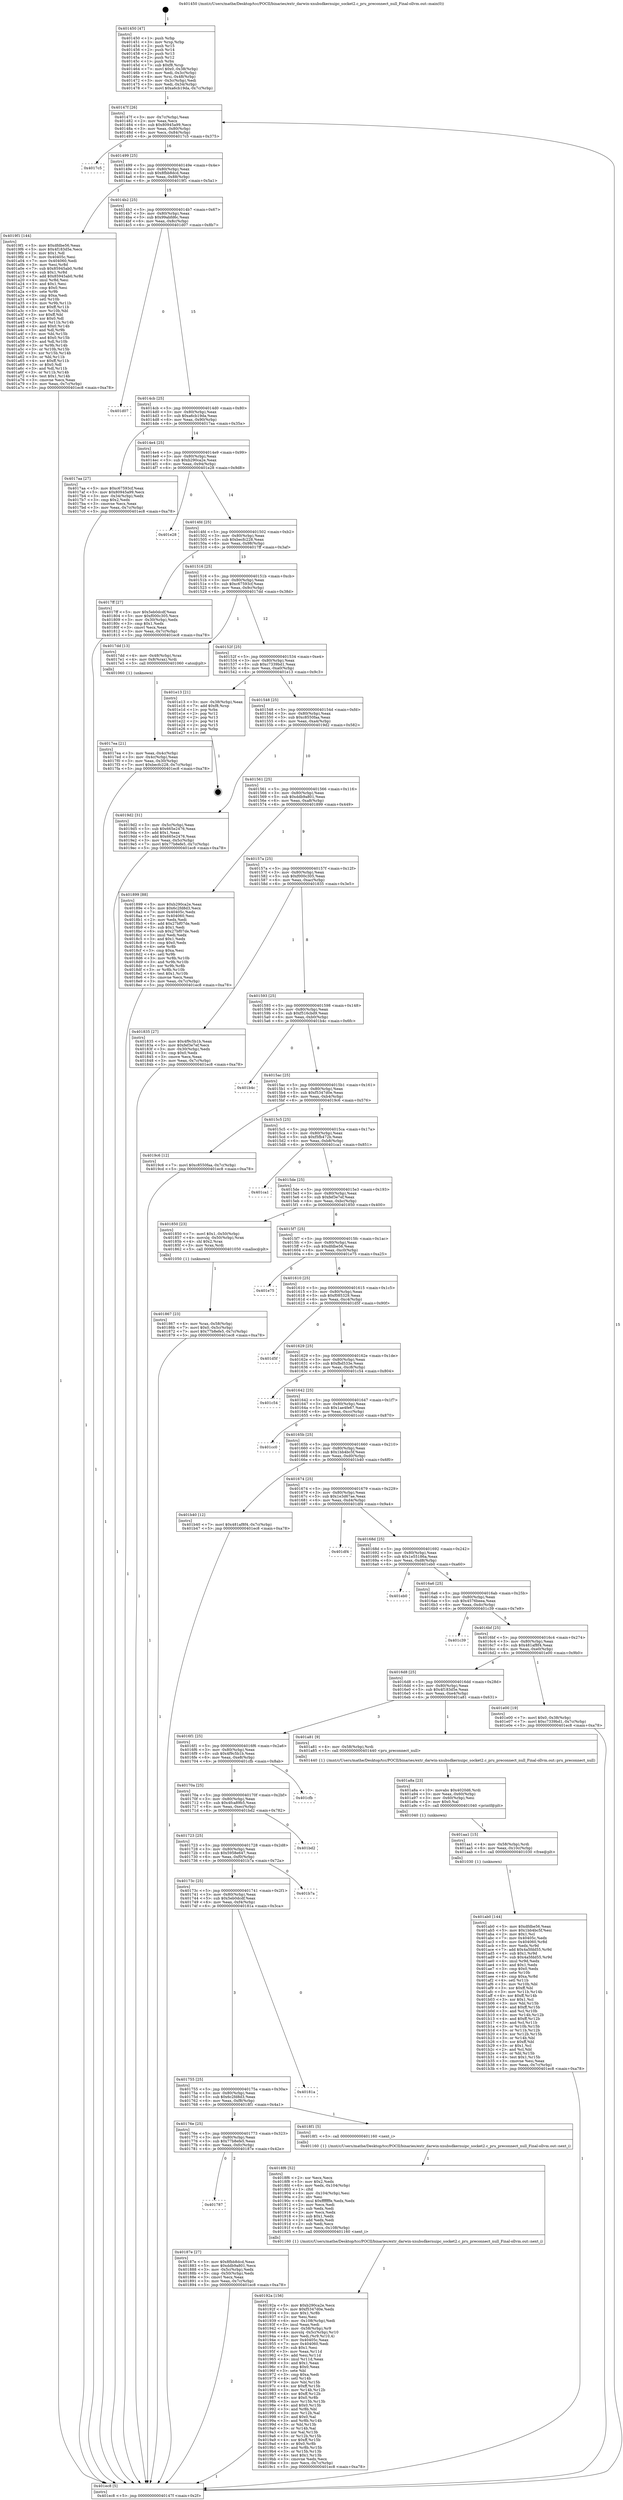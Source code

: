 digraph "0x401450" {
  label = "0x401450 (/mnt/c/Users/mathe/Desktop/tcc/POCII/binaries/extr_darwin-xnubsdkernuipc_socket2.c_pru_preconnect_null_Final-ollvm.out::main(0))"
  labelloc = "t"
  node[shape=record]

  Entry [label="",width=0.3,height=0.3,shape=circle,fillcolor=black,style=filled]
  "0x40147f" [label="{
     0x40147f [26]\l
     | [instrs]\l
     &nbsp;&nbsp;0x40147f \<+3\>: mov -0x7c(%rbp),%eax\l
     &nbsp;&nbsp;0x401482 \<+2\>: mov %eax,%ecx\l
     &nbsp;&nbsp;0x401484 \<+6\>: sub $0x80945a99,%ecx\l
     &nbsp;&nbsp;0x40148a \<+3\>: mov %eax,-0x80(%rbp)\l
     &nbsp;&nbsp;0x40148d \<+6\>: mov %ecx,-0x84(%rbp)\l
     &nbsp;&nbsp;0x401493 \<+6\>: je 00000000004017c5 \<main+0x375\>\l
  }"]
  "0x4017c5" [label="{
     0x4017c5\l
  }", style=dashed]
  "0x401499" [label="{
     0x401499 [25]\l
     | [instrs]\l
     &nbsp;&nbsp;0x401499 \<+5\>: jmp 000000000040149e \<main+0x4e\>\l
     &nbsp;&nbsp;0x40149e \<+3\>: mov -0x80(%rbp),%eax\l
     &nbsp;&nbsp;0x4014a1 \<+5\>: sub $0x8fbb8dcd,%eax\l
     &nbsp;&nbsp;0x4014a6 \<+6\>: mov %eax,-0x88(%rbp)\l
     &nbsp;&nbsp;0x4014ac \<+6\>: je 00000000004019f1 \<main+0x5a1\>\l
  }"]
  Exit [label="",width=0.3,height=0.3,shape=circle,fillcolor=black,style=filled,peripheries=2]
  "0x4019f1" [label="{
     0x4019f1 [144]\l
     | [instrs]\l
     &nbsp;&nbsp;0x4019f1 \<+5\>: mov $0xdfdbe56,%eax\l
     &nbsp;&nbsp;0x4019f6 \<+5\>: mov $0x4f183d5e,%ecx\l
     &nbsp;&nbsp;0x4019fb \<+2\>: mov $0x1,%dl\l
     &nbsp;&nbsp;0x4019fd \<+7\>: mov 0x40405c,%esi\l
     &nbsp;&nbsp;0x401a04 \<+7\>: mov 0x404060,%edi\l
     &nbsp;&nbsp;0x401a0b \<+3\>: mov %esi,%r8d\l
     &nbsp;&nbsp;0x401a0e \<+7\>: sub $0x85945ab0,%r8d\l
     &nbsp;&nbsp;0x401a15 \<+4\>: sub $0x1,%r8d\l
     &nbsp;&nbsp;0x401a19 \<+7\>: add $0x85945ab0,%r8d\l
     &nbsp;&nbsp;0x401a20 \<+4\>: imul %r8d,%esi\l
     &nbsp;&nbsp;0x401a24 \<+3\>: and $0x1,%esi\l
     &nbsp;&nbsp;0x401a27 \<+3\>: cmp $0x0,%esi\l
     &nbsp;&nbsp;0x401a2a \<+4\>: sete %r9b\l
     &nbsp;&nbsp;0x401a2e \<+3\>: cmp $0xa,%edi\l
     &nbsp;&nbsp;0x401a31 \<+4\>: setl %r10b\l
     &nbsp;&nbsp;0x401a35 \<+3\>: mov %r9b,%r11b\l
     &nbsp;&nbsp;0x401a38 \<+4\>: xor $0xff,%r11b\l
     &nbsp;&nbsp;0x401a3c \<+3\>: mov %r10b,%bl\l
     &nbsp;&nbsp;0x401a3f \<+3\>: xor $0xff,%bl\l
     &nbsp;&nbsp;0x401a42 \<+3\>: xor $0x0,%dl\l
     &nbsp;&nbsp;0x401a45 \<+3\>: mov %r11b,%r14b\l
     &nbsp;&nbsp;0x401a48 \<+4\>: and $0x0,%r14b\l
     &nbsp;&nbsp;0x401a4c \<+3\>: and %dl,%r9b\l
     &nbsp;&nbsp;0x401a4f \<+3\>: mov %bl,%r15b\l
     &nbsp;&nbsp;0x401a52 \<+4\>: and $0x0,%r15b\l
     &nbsp;&nbsp;0x401a56 \<+3\>: and %dl,%r10b\l
     &nbsp;&nbsp;0x401a59 \<+3\>: or %r9b,%r14b\l
     &nbsp;&nbsp;0x401a5c \<+3\>: or %r10b,%r15b\l
     &nbsp;&nbsp;0x401a5f \<+3\>: xor %r15b,%r14b\l
     &nbsp;&nbsp;0x401a62 \<+3\>: or %bl,%r11b\l
     &nbsp;&nbsp;0x401a65 \<+4\>: xor $0xff,%r11b\l
     &nbsp;&nbsp;0x401a69 \<+3\>: or $0x0,%dl\l
     &nbsp;&nbsp;0x401a6c \<+3\>: and %dl,%r11b\l
     &nbsp;&nbsp;0x401a6f \<+3\>: or %r11b,%r14b\l
     &nbsp;&nbsp;0x401a72 \<+4\>: test $0x1,%r14b\l
     &nbsp;&nbsp;0x401a76 \<+3\>: cmovne %ecx,%eax\l
     &nbsp;&nbsp;0x401a79 \<+3\>: mov %eax,-0x7c(%rbp)\l
     &nbsp;&nbsp;0x401a7c \<+5\>: jmp 0000000000401ec8 \<main+0xa78\>\l
  }"]
  "0x4014b2" [label="{
     0x4014b2 [25]\l
     | [instrs]\l
     &nbsp;&nbsp;0x4014b2 \<+5\>: jmp 00000000004014b7 \<main+0x67\>\l
     &nbsp;&nbsp;0x4014b7 \<+3\>: mov -0x80(%rbp),%eax\l
     &nbsp;&nbsp;0x4014ba \<+5\>: sub $0x99abfd6c,%eax\l
     &nbsp;&nbsp;0x4014bf \<+6\>: mov %eax,-0x8c(%rbp)\l
     &nbsp;&nbsp;0x4014c5 \<+6\>: je 0000000000401d07 \<main+0x8b7\>\l
  }"]
  "0x401ab0" [label="{
     0x401ab0 [144]\l
     | [instrs]\l
     &nbsp;&nbsp;0x401ab0 \<+5\>: mov $0xdfdbe56,%eax\l
     &nbsp;&nbsp;0x401ab5 \<+5\>: mov $0x1bb4bc5f,%esi\l
     &nbsp;&nbsp;0x401aba \<+2\>: mov $0x1,%cl\l
     &nbsp;&nbsp;0x401abc \<+7\>: mov 0x40405c,%edx\l
     &nbsp;&nbsp;0x401ac3 \<+8\>: mov 0x404060,%r8d\l
     &nbsp;&nbsp;0x401acb \<+3\>: mov %edx,%r9d\l
     &nbsp;&nbsp;0x401ace \<+7\>: add $0x4a5fdd55,%r9d\l
     &nbsp;&nbsp;0x401ad5 \<+4\>: sub $0x1,%r9d\l
     &nbsp;&nbsp;0x401ad9 \<+7\>: sub $0x4a5fdd55,%r9d\l
     &nbsp;&nbsp;0x401ae0 \<+4\>: imul %r9d,%edx\l
     &nbsp;&nbsp;0x401ae4 \<+3\>: and $0x1,%edx\l
     &nbsp;&nbsp;0x401ae7 \<+3\>: cmp $0x0,%edx\l
     &nbsp;&nbsp;0x401aea \<+4\>: sete %r10b\l
     &nbsp;&nbsp;0x401aee \<+4\>: cmp $0xa,%r8d\l
     &nbsp;&nbsp;0x401af2 \<+4\>: setl %r11b\l
     &nbsp;&nbsp;0x401af6 \<+3\>: mov %r10b,%bl\l
     &nbsp;&nbsp;0x401af9 \<+3\>: xor $0xff,%bl\l
     &nbsp;&nbsp;0x401afc \<+3\>: mov %r11b,%r14b\l
     &nbsp;&nbsp;0x401aff \<+4\>: xor $0xff,%r14b\l
     &nbsp;&nbsp;0x401b03 \<+3\>: xor $0x1,%cl\l
     &nbsp;&nbsp;0x401b06 \<+3\>: mov %bl,%r15b\l
     &nbsp;&nbsp;0x401b09 \<+4\>: and $0xff,%r15b\l
     &nbsp;&nbsp;0x401b0d \<+3\>: and %cl,%r10b\l
     &nbsp;&nbsp;0x401b10 \<+3\>: mov %r14b,%r12b\l
     &nbsp;&nbsp;0x401b13 \<+4\>: and $0xff,%r12b\l
     &nbsp;&nbsp;0x401b17 \<+3\>: and %cl,%r11b\l
     &nbsp;&nbsp;0x401b1a \<+3\>: or %r10b,%r15b\l
     &nbsp;&nbsp;0x401b1d \<+3\>: or %r11b,%r12b\l
     &nbsp;&nbsp;0x401b20 \<+3\>: xor %r12b,%r15b\l
     &nbsp;&nbsp;0x401b23 \<+3\>: or %r14b,%bl\l
     &nbsp;&nbsp;0x401b26 \<+3\>: xor $0xff,%bl\l
     &nbsp;&nbsp;0x401b29 \<+3\>: or $0x1,%cl\l
     &nbsp;&nbsp;0x401b2c \<+2\>: and %cl,%bl\l
     &nbsp;&nbsp;0x401b2e \<+3\>: or %bl,%r15b\l
     &nbsp;&nbsp;0x401b31 \<+4\>: test $0x1,%r15b\l
     &nbsp;&nbsp;0x401b35 \<+3\>: cmovne %esi,%eax\l
     &nbsp;&nbsp;0x401b38 \<+3\>: mov %eax,-0x7c(%rbp)\l
     &nbsp;&nbsp;0x401b3b \<+5\>: jmp 0000000000401ec8 \<main+0xa78\>\l
  }"]
  "0x401d07" [label="{
     0x401d07\l
  }", style=dashed]
  "0x4014cb" [label="{
     0x4014cb [25]\l
     | [instrs]\l
     &nbsp;&nbsp;0x4014cb \<+5\>: jmp 00000000004014d0 \<main+0x80\>\l
     &nbsp;&nbsp;0x4014d0 \<+3\>: mov -0x80(%rbp),%eax\l
     &nbsp;&nbsp;0x4014d3 \<+5\>: sub $0xa6cb19da,%eax\l
     &nbsp;&nbsp;0x4014d8 \<+6\>: mov %eax,-0x90(%rbp)\l
     &nbsp;&nbsp;0x4014de \<+6\>: je 00000000004017aa \<main+0x35a\>\l
  }"]
  "0x401aa1" [label="{
     0x401aa1 [15]\l
     | [instrs]\l
     &nbsp;&nbsp;0x401aa1 \<+4\>: mov -0x58(%rbp),%rdi\l
     &nbsp;&nbsp;0x401aa5 \<+6\>: mov %eax,-0x10c(%rbp)\l
     &nbsp;&nbsp;0x401aab \<+5\>: call 0000000000401030 \<free@plt\>\l
     | [calls]\l
     &nbsp;&nbsp;0x401030 \{1\} (unknown)\l
  }"]
  "0x4017aa" [label="{
     0x4017aa [27]\l
     | [instrs]\l
     &nbsp;&nbsp;0x4017aa \<+5\>: mov $0xc67593cf,%eax\l
     &nbsp;&nbsp;0x4017af \<+5\>: mov $0x80945a99,%ecx\l
     &nbsp;&nbsp;0x4017b4 \<+3\>: mov -0x34(%rbp),%edx\l
     &nbsp;&nbsp;0x4017b7 \<+3\>: cmp $0x2,%edx\l
     &nbsp;&nbsp;0x4017ba \<+3\>: cmovne %ecx,%eax\l
     &nbsp;&nbsp;0x4017bd \<+3\>: mov %eax,-0x7c(%rbp)\l
     &nbsp;&nbsp;0x4017c0 \<+5\>: jmp 0000000000401ec8 \<main+0xa78\>\l
  }"]
  "0x4014e4" [label="{
     0x4014e4 [25]\l
     | [instrs]\l
     &nbsp;&nbsp;0x4014e4 \<+5\>: jmp 00000000004014e9 \<main+0x99\>\l
     &nbsp;&nbsp;0x4014e9 \<+3\>: mov -0x80(%rbp),%eax\l
     &nbsp;&nbsp;0x4014ec \<+5\>: sub $0xb290ca2e,%eax\l
     &nbsp;&nbsp;0x4014f1 \<+6\>: mov %eax,-0x94(%rbp)\l
     &nbsp;&nbsp;0x4014f7 \<+6\>: je 0000000000401e28 \<main+0x9d8\>\l
  }"]
  "0x401ec8" [label="{
     0x401ec8 [5]\l
     | [instrs]\l
     &nbsp;&nbsp;0x401ec8 \<+5\>: jmp 000000000040147f \<main+0x2f\>\l
  }"]
  "0x401450" [label="{
     0x401450 [47]\l
     | [instrs]\l
     &nbsp;&nbsp;0x401450 \<+1\>: push %rbp\l
     &nbsp;&nbsp;0x401451 \<+3\>: mov %rsp,%rbp\l
     &nbsp;&nbsp;0x401454 \<+2\>: push %r15\l
     &nbsp;&nbsp;0x401456 \<+2\>: push %r14\l
     &nbsp;&nbsp;0x401458 \<+2\>: push %r13\l
     &nbsp;&nbsp;0x40145a \<+2\>: push %r12\l
     &nbsp;&nbsp;0x40145c \<+1\>: push %rbx\l
     &nbsp;&nbsp;0x40145d \<+7\>: sub $0xf8,%rsp\l
     &nbsp;&nbsp;0x401464 \<+7\>: movl $0x0,-0x38(%rbp)\l
     &nbsp;&nbsp;0x40146b \<+3\>: mov %edi,-0x3c(%rbp)\l
     &nbsp;&nbsp;0x40146e \<+4\>: mov %rsi,-0x48(%rbp)\l
     &nbsp;&nbsp;0x401472 \<+3\>: mov -0x3c(%rbp),%edi\l
     &nbsp;&nbsp;0x401475 \<+3\>: mov %edi,-0x34(%rbp)\l
     &nbsp;&nbsp;0x401478 \<+7\>: movl $0xa6cb19da,-0x7c(%rbp)\l
  }"]
  "0x401a8a" [label="{
     0x401a8a [23]\l
     | [instrs]\l
     &nbsp;&nbsp;0x401a8a \<+10\>: movabs $0x4020d6,%rdi\l
     &nbsp;&nbsp;0x401a94 \<+3\>: mov %eax,-0x60(%rbp)\l
     &nbsp;&nbsp;0x401a97 \<+3\>: mov -0x60(%rbp),%esi\l
     &nbsp;&nbsp;0x401a9a \<+2\>: mov $0x0,%al\l
     &nbsp;&nbsp;0x401a9c \<+5\>: call 0000000000401040 \<printf@plt\>\l
     | [calls]\l
     &nbsp;&nbsp;0x401040 \{1\} (unknown)\l
  }"]
  "0x401e28" [label="{
     0x401e28\l
  }", style=dashed]
  "0x4014fd" [label="{
     0x4014fd [25]\l
     | [instrs]\l
     &nbsp;&nbsp;0x4014fd \<+5\>: jmp 0000000000401502 \<main+0xb2\>\l
     &nbsp;&nbsp;0x401502 \<+3\>: mov -0x80(%rbp),%eax\l
     &nbsp;&nbsp;0x401505 \<+5\>: sub $0xbecfc228,%eax\l
     &nbsp;&nbsp;0x40150a \<+6\>: mov %eax,-0x98(%rbp)\l
     &nbsp;&nbsp;0x401510 \<+6\>: je 00000000004017ff \<main+0x3af\>\l
  }"]
  "0x40192a" [label="{
     0x40192a [156]\l
     | [instrs]\l
     &nbsp;&nbsp;0x40192a \<+5\>: mov $0xb290ca2e,%ecx\l
     &nbsp;&nbsp;0x40192f \<+5\>: mov $0xf5347d0e,%edx\l
     &nbsp;&nbsp;0x401934 \<+3\>: mov $0x1,%r8b\l
     &nbsp;&nbsp;0x401937 \<+2\>: xor %esi,%esi\l
     &nbsp;&nbsp;0x401939 \<+6\>: mov -0x108(%rbp),%edi\l
     &nbsp;&nbsp;0x40193f \<+3\>: imul %eax,%edi\l
     &nbsp;&nbsp;0x401942 \<+4\>: mov -0x58(%rbp),%r9\l
     &nbsp;&nbsp;0x401946 \<+4\>: movslq -0x5c(%rbp),%r10\l
     &nbsp;&nbsp;0x40194a \<+4\>: mov %edi,(%r9,%r10,4)\l
     &nbsp;&nbsp;0x40194e \<+7\>: mov 0x40405c,%eax\l
     &nbsp;&nbsp;0x401955 \<+7\>: mov 0x404060,%edi\l
     &nbsp;&nbsp;0x40195c \<+3\>: sub $0x1,%esi\l
     &nbsp;&nbsp;0x40195f \<+3\>: mov %eax,%r11d\l
     &nbsp;&nbsp;0x401962 \<+3\>: add %esi,%r11d\l
     &nbsp;&nbsp;0x401965 \<+4\>: imul %r11d,%eax\l
     &nbsp;&nbsp;0x401969 \<+3\>: and $0x1,%eax\l
     &nbsp;&nbsp;0x40196c \<+3\>: cmp $0x0,%eax\l
     &nbsp;&nbsp;0x40196f \<+3\>: sete %bl\l
     &nbsp;&nbsp;0x401972 \<+3\>: cmp $0xa,%edi\l
     &nbsp;&nbsp;0x401975 \<+4\>: setl %r14b\l
     &nbsp;&nbsp;0x401979 \<+3\>: mov %bl,%r15b\l
     &nbsp;&nbsp;0x40197c \<+4\>: xor $0xff,%r15b\l
     &nbsp;&nbsp;0x401980 \<+3\>: mov %r14b,%r12b\l
     &nbsp;&nbsp;0x401983 \<+4\>: xor $0xff,%r12b\l
     &nbsp;&nbsp;0x401987 \<+4\>: xor $0x0,%r8b\l
     &nbsp;&nbsp;0x40198b \<+3\>: mov %r15b,%r13b\l
     &nbsp;&nbsp;0x40198e \<+4\>: and $0x0,%r13b\l
     &nbsp;&nbsp;0x401992 \<+3\>: and %r8b,%bl\l
     &nbsp;&nbsp;0x401995 \<+3\>: mov %r12b,%al\l
     &nbsp;&nbsp;0x401998 \<+2\>: and $0x0,%al\l
     &nbsp;&nbsp;0x40199a \<+3\>: and %r8b,%r14b\l
     &nbsp;&nbsp;0x40199d \<+3\>: or %bl,%r13b\l
     &nbsp;&nbsp;0x4019a0 \<+3\>: or %r14b,%al\l
     &nbsp;&nbsp;0x4019a3 \<+3\>: xor %al,%r13b\l
     &nbsp;&nbsp;0x4019a6 \<+3\>: or %r12b,%r15b\l
     &nbsp;&nbsp;0x4019a9 \<+4\>: xor $0xff,%r15b\l
     &nbsp;&nbsp;0x4019ad \<+4\>: or $0x0,%r8b\l
     &nbsp;&nbsp;0x4019b1 \<+3\>: and %r8b,%r15b\l
     &nbsp;&nbsp;0x4019b4 \<+3\>: or %r15b,%r13b\l
     &nbsp;&nbsp;0x4019b7 \<+4\>: test $0x1,%r13b\l
     &nbsp;&nbsp;0x4019bb \<+3\>: cmovne %edx,%ecx\l
     &nbsp;&nbsp;0x4019be \<+3\>: mov %ecx,-0x7c(%rbp)\l
     &nbsp;&nbsp;0x4019c1 \<+5\>: jmp 0000000000401ec8 \<main+0xa78\>\l
  }"]
  "0x4017ff" [label="{
     0x4017ff [27]\l
     | [instrs]\l
     &nbsp;&nbsp;0x4017ff \<+5\>: mov $0x5eb0dcdf,%eax\l
     &nbsp;&nbsp;0x401804 \<+5\>: mov $0xf000c305,%ecx\l
     &nbsp;&nbsp;0x401809 \<+3\>: mov -0x30(%rbp),%edx\l
     &nbsp;&nbsp;0x40180c \<+3\>: cmp $0x1,%edx\l
     &nbsp;&nbsp;0x40180f \<+3\>: cmovl %ecx,%eax\l
     &nbsp;&nbsp;0x401812 \<+3\>: mov %eax,-0x7c(%rbp)\l
     &nbsp;&nbsp;0x401815 \<+5\>: jmp 0000000000401ec8 \<main+0xa78\>\l
  }"]
  "0x401516" [label="{
     0x401516 [25]\l
     | [instrs]\l
     &nbsp;&nbsp;0x401516 \<+5\>: jmp 000000000040151b \<main+0xcb\>\l
     &nbsp;&nbsp;0x40151b \<+3\>: mov -0x80(%rbp),%eax\l
     &nbsp;&nbsp;0x40151e \<+5\>: sub $0xc67593cf,%eax\l
     &nbsp;&nbsp;0x401523 \<+6\>: mov %eax,-0x9c(%rbp)\l
     &nbsp;&nbsp;0x401529 \<+6\>: je 00000000004017dd \<main+0x38d\>\l
  }"]
  "0x4018f6" [label="{
     0x4018f6 [52]\l
     | [instrs]\l
     &nbsp;&nbsp;0x4018f6 \<+2\>: xor %ecx,%ecx\l
     &nbsp;&nbsp;0x4018f8 \<+5\>: mov $0x2,%edx\l
     &nbsp;&nbsp;0x4018fd \<+6\>: mov %edx,-0x104(%rbp)\l
     &nbsp;&nbsp;0x401903 \<+1\>: cltd\l
     &nbsp;&nbsp;0x401904 \<+6\>: mov -0x104(%rbp),%esi\l
     &nbsp;&nbsp;0x40190a \<+2\>: idiv %esi\l
     &nbsp;&nbsp;0x40190c \<+6\>: imul $0xfffffffe,%edx,%edx\l
     &nbsp;&nbsp;0x401912 \<+2\>: mov %ecx,%edi\l
     &nbsp;&nbsp;0x401914 \<+2\>: sub %edx,%edi\l
     &nbsp;&nbsp;0x401916 \<+2\>: mov %ecx,%edx\l
     &nbsp;&nbsp;0x401918 \<+3\>: sub $0x1,%edx\l
     &nbsp;&nbsp;0x40191b \<+2\>: add %edx,%edi\l
     &nbsp;&nbsp;0x40191d \<+2\>: sub %edi,%ecx\l
     &nbsp;&nbsp;0x40191f \<+6\>: mov %ecx,-0x108(%rbp)\l
     &nbsp;&nbsp;0x401925 \<+5\>: call 0000000000401160 \<next_i\>\l
     | [calls]\l
     &nbsp;&nbsp;0x401160 \{1\} (/mnt/c/Users/mathe/Desktop/tcc/POCII/binaries/extr_darwin-xnubsdkernuipc_socket2.c_pru_preconnect_null_Final-ollvm.out::next_i)\l
  }"]
  "0x4017dd" [label="{
     0x4017dd [13]\l
     | [instrs]\l
     &nbsp;&nbsp;0x4017dd \<+4\>: mov -0x48(%rbp),%rax\l
     &nbsp;&nbsp;0x4017e1 \<+4\>: mov 0x8(%rax),%rdi\l
     &nbsp;&nbsp;0x4017e5 \<+5\>: call 0000000000401060 \<atoi@plt\>\l
     | [calls]\l
     &nbsp;&nbsp;0x401060 \{1\} (unknown)\l
  }"]
  "0x40152f" [label="{
     0x40152f [25]\l
     | [instrs]\l
     &nbsp;&nbsp;0x40152f \<+5\>: jmp 0000000000401534 \<main+0xe4\>\l
     &nbsp;&nbsp;0x401534 \<+3\>: mov -0x80(%rbp),%eax\l
     &nbsp;&nbsp;0x401537 \<+5\>: sub $0xc7339bd1,%eax\l
     &nbsp;&nbsp;0x40153c \<+6\>: mov %eax,-0xa0(%rbp)\l
     &nbsp;&nbsp;0x401542 \<+6\>: je 0000000000401e13 \<main+0x9c3\>\l
  }"]
  "0x4017ea" [label="{
     0x4017ea [21]\l
     | [instrs]\l
     &nbsp;&nbsp;0x4017ea \<+3\>: mov %eax,-0x4c(%rbp)\l
     &nbsp;&nbsp;0x4017ed \<+3\>: mov -0x4c(%rbp),%eax\l
     &nbsp;&nbsp;0x4017f0 \<+3\>: mov %eax,-0x30(%rbp)\l
     &nbsp;&nbsp;0x4017f3 \<+7\>: movl $0xbecfc228,-0x7c(%rbp)\l
     &nbsp;&nbsp;0x4017fa \<+5\>: jmp 0000000000401ec8 \<main+0xa78\>\l
  }"]
  "0x401787" [label="{
     0x401787\l
  }", style=dashed]
  "0x401e13" [label="{
     0x401e13 [21]\l
     | [instrs]\l
     &nbsp;&nbsp;0x401e13 \<+3\>: mov -0x38(%rbp),%eax\l
     &nbsp;&nbsp;0x401e16 \<+7\>: add $0xf8,%rsp\l
     &nbsp;&nbsp;0x401e1d \<+1\>: pop %rbx\l
     &nbsp;&nbsp;0x401e1e \<+2\>: pop %r12\l
     &nbsp;&nbsp;0x401e20 \<+2\>: pop %r13\l
     &nbsp;&nbsp;0x401e22 \<+2\>: pop %r14\l
     &nbsp;&nbsp;0x401e24 \<+2\>: pop %r15\l
     &nbsp;&nbsp;0x401e26 \<+1\>: pop %rbp\l
     &nbsp;&nbsp;0x401e27 \<+1\>: ret\l
  }"]
  "0x401548" [label="{
     0x401548 [25]\l
     | [instrs]\l
     &nbsp;&nbsp;0x401548 \<+5\>: jmp 000000000040154d \<main+0xfd\>\l
     &nbsp;&nbsp;0x40154d \<+3\>: mov -0x80(%rbp),%eax\l
     &nbsp;&nbsp;0x401550 \<+5\>: sub $0xc8550faa,%eax\l
     &nbsp;&nbsp;0x401555 \<+6\>: mov %eax,-0xa4(%rbp)\l
     &nbsp;&nbsp;0x40155b \<+6\>: je 00000000004019d2 \<main+0x582\>\l
  }"]
  "0x40187e" [label="{
     0x40187e [27]\l
     | [instrs]\l
     &nbsp;&nbsp;0x40187e \<+5\>: mov $0x8fbb8dcd,%eax\l
     &nbsp;&nbsp;0x401883 \<+5\>: mov $0xddb9a801,%ecx\l
     &nbsp;&nbsp;0x401888 \<+3\>: mov -0x5c(%rbp),%edx\l
     &nbsp;&nbsp;0x40188b \<+3\>: cmp -0x50(%rbp),%edx\l
     &nbsp;&nbsp;0x40188e \<+3\>: cmovl %ecx,%eax\l
     &nbsp;&nbsp;0x401891 \<+3\>: mov %eax,-0x7c(%rbp)\l
     &nbsp;&nbsp;0x401894 \<+5\>: jmp 0000000000401ec8 \<main+0xa78\>\l
  }"]
  "0x4019d2" [label="{
     0x4019d2 [31]\l
     | [instrs]\l
     &nbsp;&nbsp;0x4019d2 \<+3\>: mov -0x5c(%rbp),%eax\l
     &nbsp;&nbsp;0x4019d5 \<+5\>: sub $0x665e2476,%eax\l
     &nbsp;&nbsp;0x4019da \<+3\>: add $0x1,%eax\l
     &nbsp;&nbsp;0x4019dd \<+5\>: add $0x665e2476,%eax\l
     &nbsp;&nbsp;0x4019e2 \<+3\>: mov %eax,-0x5c(%rbp)\l
     &nbsp;&nbsp;0x4019e5 \<+7\>: movl $0x77b8efe5,-0x7c(%rbp)\l
     &nbsp;&nbsp;0x4019ec \<+5\>: jmp 0000000000401ec8 \<main+0xa78\>\l
  }"]
  "0x401561" [label="{
     0x401561 [25]\l
     | [instrs]\l
     &nbsp;&nbsp;0x401561 \<+5\>: jmp 0000000000401566 \<main+0x116\>\l
     &nbsp;&nbsp;0x401566 \<+3\>: mov -0x80(%rbp),%eax\l
     &nbsp;&nbsp;0x401569 \<+5\>: sub $0xddb9a801,%eax\l
     &nbsp;&nbsp;0x40156e \<+6\>: mov %eax,-0xa8(%rbp)\l
     &nbsp;&nbsp;0x401574 \<+6\>: je 0000000000401899 \<main+0x449\>\l
  }"]
  "0x40176e" [label="{
     0x40176e [25]\l
     | [instrs]\l
     &nbsp;&nbsp;0x40176e \<+5\>: jmp 0000000000401773 \<main+0x323\>\l
     &nbsp;&nbsp;0x401773 \<+3\>: mov -0x80(%rbp),%eax\l
     &nbsp;&nbsp;0x401776 \<+5\>: sub $0x77b8efe5,%eax\l
     &nbsp;&nbsp;0x40177b \<+6\>: mov %eax,-0xfc(%rbp)\l
     &nbsp;&nbsp;0x401781 \<+6\>: je 000000000040187e \<main+0x42e\>\l
  }"]
  "0x401899" [label="{
     0x401899 [88]\l
     | [instrs]\l
     &nbsp;&nbsp;0x401899 \<+5\>: mov $0xb290ca2e,%eax\l
     &nbsp;&nbsp;0x40189e \<+5\>: mov $0x6c2fd8d3,%ecx\l
     &nbsp;&nbsp;0x4018a3 \<+7\>: mov 0x40405c,%edx\l
     &nbsp;&nbsp;0x4018aa \<+7\>: mov 0x404060,%esi\l
     &nbsp;&nbsp;0x4018b1 \<+2\>: mov %edx,%edi\l
     &nbsp;&nbsp;0x4018b3 \<+6\>: add $0x27bf07de,%edi\l
     &nbsp;&nbsp;0x4018b9 \<+3\>: sub $0x1,%edi\l
     &nbsp;&nbsp;0x4018bc \<+6\>: sub $0x27bf07de,%edi\l
     &nbsp;&nbsp;0x4018c2 \<+3\>: imul %edi,%edx\l
     &nbsp;&nbsp;0x4018c5 \<+3\>: and $0x1,%edx\l
     &nbsp;&nbsp;0x4018c8 \<+3\>: cmp $0x0,%edx\l
     &nbsp;&nbsp;0x4018cb \<+4\>: sete %r8b\l
     &nbsp;&nbsp;0x4018cf \<+3\>: cmp $0xa,%esi\l
     &nbsp;&nbsp;0x4018d2 \<+4\>: setl %r9b\l
     &nbsp;&nbsp;0x4018d6 \<+3\>: mov %r8b,%r10b\l
     &nbsp;&nbsp;0x4018d9 \<+3\>: and %r9b,%r10b\l
     &nbsp;&nbsp;0x4018dc \<+3\>: xor %r9b,%r8b\l
     &nbsp;&nbsp;0x4018df \<+3\>: or %r8b,%r10b\l
     &nbsp;&nbsp;0x4018e2 \<+4\>: test $0x1,%r10b\l
     &nbsp;&nbsp;0x4018e6 \<+3\>: cmovne %ecx,%eax\l
     &nbsp;&nbsp;0x4018e9 \<+3\>: mov %eax,-0x7c(%rbp)\l
     &nbsp;&nbsp;0x4018ec \<+5\>: jmp 0000000000401ec8 \<main+0xa78\>\l
  }"]
  "0x40157a" [label="{
     0x40157a [25]\l
     | [instrs]\l
     &nbsp;&nbsp;0x40157a \<+5\>: jmp 000000000040157f \<main+0x12f\>\l
     &nbsp;&nbsp;0x40157f \<+3\>: mov -0x80(%rbp),%eax\l
     &nbsp;&nbsp;0x401582 \<+5\>: sub $0xf000c305,%eax\l
     &nbsp;&nbsp;0x401587 \<+6\>: mov %eax,-0xac(%rbp)\l
     &nbsp;&nbsp;0x40158d \<+6\>: je 0000000000401835 \<main+0x3e5\>\l
  }"]
  "0x4018f1" [label="{
     0x4018f1 [5]\l
     | [instrs]\l
     &nbsp;&nbsp;0x4018f1 \<+5\>: call 0000000000401160 \<next_i\>\l
     | [calls]\l
     &nbsp;&nbsp;0x401160 \{1\} (/mnt/c/Users/mathe/Desktop/tcc/POCII/binaries/extr_darwin-xnubsdkernuipc_socket2.c_pru_preconnect_null_Final-ollvm.out::next_i)\l
  }"]
  "0x401835" [label="{
     0x401835 [27]\l
     | [instrs]\l
     &nbsp;&nbsp;0x401835 \<+5\>: mov $0x4f9c5b1b,%eax\l
     &nbsp;&nbsp;0x40183a \<+5\>: mov $0xfef3e7ef,%ecx\l
     &nbsp;&nbsp;0x40183f \<+3\>: mov -0x30(%rbp),%edx\l
     &nbsp;&nbsp;0x401842 \<+3\>: cmp $0x0,%edx\l
     &nbsp;&nbsp;0x401845 \<+3\>: cmove %ecx,%eax\l
     &nbsp;&nbsp;0x401848 \<+3\>: mov %eax,-0x7c(%rbp)\l
     &nbsp;&nbsp;0x40184b \<+5\>: jmp 0000000000401ec8 \<main+0xa78\>\l
  }"]
  "0x401593" [label="{
     0x401593 [25]\l
     | [instrs]\l
     &nbsp;&nbsp;0x401593 \<+5\>: jmp 0000000000401598 \<main+0x148\>\l
     &nbsp;&nbsp;0x401598 \<+3\>: mov -0x80(%rbp),%eax\l
     &nbsp;&nbsp;0x40159b \<+5\>: sub $0xf516cbd9,%eax\l
     &nbsp;&nbsp;0x4015a0 \<+6\>: mov %eax,-0xb0(%rbp)\l
     &nbsp;&nbsp;0x4015a6 \<+6\>: je 0000000000401b4c \<main+0x6fc\>\l
  }"]
  "0x401755" [label="{
     0x401755 [25]\l
     | [instrs]\l
     &nbsp;&nbsp;0x401755 \<+5\>: jmp 000000000040175a \<main+0x30a\>\l
     &nbsp;&nbsp;0x40175a \<+3\>: mov -0x80(%rbp),%eax\l
     &nbsp;&nbsp;0x40175d \<+5\>: sub $0x6c2fd8d3,%eax\l
     &nbsp;&nbsp;0x401762 \<+6\>: mov %eax,-0xf8(%rbp)\l
     &nbsp;&nbsp;0x401768 \<+6\>: je 00000000004018f1 \<main+0x4a1\>\l
  }"]
  "0x401b4c" [label="{
     0x401b4c\l
  }", style=dashed]
  "0x4015ac" [label="{
     0x4015ac [25]\l
     | [instrs]\l
     &nbsp;&nbsp;0x4015ac \<+5\>: jmp 00000000004015b1 \<main+0x161\>\l
     &nbsp;&nbsp;0x4015b1 \<+3\>: mov -0x80(%rbp),%eax\l
     &nbsp;&nbsp;0x4015b4 \<+5\>: sub $0xf5347d0e,%eax\l
     &nbsp;&nbsp;0x4015b9 \<+6\>: mov %eax,-0xb4(%rbp)\l
     &nbsp;&nbsp;0x4015bf \<+6\>: je 00000000004019c6 \<main+0x576\>\l
  }"]
  "0x40181a" [label="{
     0x40181a\l
  }", style=dashed]
  "0x4019c6" [label="{
     0x4019c6 [12]\l
     | [instrs]\l
     &nbsp;&nbsp;0x4019c6 \<+7\>: movl $0xc8550faa,-0x7c(%rbp)\l
     &nbsp;&nbsp;0x4019cd \<+5\>: jmp 0000000000401ec8 \<main+0xa78\>\l
  }"]
  "0x4015c5" [label="{
     0x4015c5 [25]\l
     | [instrs]\l
     &nbsp;&nbsp;0x4015c5 \<+5\>: jmp 00000000004015ca \<main+0x17a\>\l
     &nbsp;&nbsp;0x4015ca \<+3\>: mov -0x80(%rbp),%eax\l
     &nbsp;&nbsp;0x4015cd \<+5\>: sub $0xf5fb472b,%eax\l
     &nbsp;&nbsp;0x4015d2 \<+6\>: mov %eax,-0xb8(%rbp)\l
     &nbsp;&nbsp;0x4015d8 \<+6\>: je 0000000000401ca1 \<main+0x851\>\l
  }"]
  "0x40173c" [label="{
     0x40173c [25]\l
     | [instrs]\l
     &nbsp;&nbsp;0x40173c \<+5\>: jmp 0000000000401741 \<main+0x2f1\>\l
     &nbsp;&nbsp;0x401741 \<+3\>: mov -0x80(%rbp),%eax\l
     &nbsp;&nbsp;0x401744 \<+5\>: sub $0x5eb0dcdf,%eax\l
     &nbsp;&nbsp;0x401749 \<+6\>: mov %eax,-0xf4(%rbp)\l
     &nbsp;&nbsp;0x40174f \<+6\>: je 000000000040181a \<main+0x3ca\>\l
  }"]
  "0x401ca1" [label="{
     0x401ca1\l
  }", style=dashed]
  "0x4015de" [label="{
     0x4015de [25]\l
     | [instrs]\l
     &nbsp;&nbsp;0x4015de \<+5\>: jmp 00000000004015e3 \<main+0x193\>\l
     &nbsp;&nbsp;0x4015e3 \<+3\>: mov -0x80(%rbp),%eax\l
     &nbsp;&nbsp;0x4015e6 \<+5\>: sub $0xfef3e7ef,%eax\l
     &nbsp;&nbsp;0x4015eb \<+6\>: mov %eax,-0xbc(%rbp)\l
     &nbsp;&nbsp;0x4015f1 \<+6\>: je 0000000000401850 \<main+0x400\>\l
  }"]
  "0x401b7a" [label="{
     0x401b7a\l
  }", style=dashed]
  "0x401850" [label="{
     0x401850 [23]\l
     | [instrs]\l
     &nbsp;&nbsp;0x401850 \<+7\>: movl $0x1,-0x50(%rbp)\l
     &nbsp;&nbsp;0x401857 \<+4\>: movslq -0x50(%rbp),%rax\l
     &nbsp;&nbsp;0x40185b \<+4\>: shl $0x2,%rax\l
     &nbsp;&nbsp;0x40185f \<+3\>: mov %rax,%rdi\l
     &nbsp;&nbsp;0x401862 \<+5\>: call 0000000000401050 \<malloc@plt\>\l
     | [calls]\l
     &nbsp;&nbsp;0x401050 \{1\} (unknown)\l
  }"]
  "0x4015f7" [label="{
     0x4015f7 [25]\l
     | [instrs]\l
     &nbsp;&nbsp;0x4015f7 \<+5\>: jmp 00000000004015fc \<main+0x1ac\>\l
     &nbsp;&nbsp;0x4015fc \<+3\>: mov -0x80(%rbp),%eax\l
     &nbsp;&nbsp;0x4015ff \<+5\>: sub $0xdfdbe56,%eax\l
     &nbsp;&nbsp;0x401604 \<+6\>: mov %eax,-0xc0(%rbp)\l
     &nbsp;&nbsp;0x40160a \<+6\>: je 0000000000401e75 \<main+0xa25\>\l
  }"]
  "0x401867" [label="{
     0x401867 [23]\l
     | [instrs]\l
     &nbsp;&nbsp;0x401867 \<+4\>: mov %rax,-0x58(%rbp)\l
     &nbsp;&nbsp;0x40186b \<+7\>: movl $0x0,-0x5c(%rbp)\l
     &nbsp;&nbsp;0x401872 \<+7\>: movl $0x77b8efe5,-0x7c(%rbp)\l
     &nbsp;&nbsp;0x401879 \<+5\>: jmp 0000000000401ec8 \<main+0xa78\>\l
  }"]
  "0x401723" [label="{
     0x401723 [25]\l
     | [instrs]\l
     &nbsp;&nbsp;0x401723 \<+5\>: jmp 0000000000401728 \<main+0x2d8\>\l
     &nbsp;&nbsp;0x401728 \<+3\>: mov -0x80(%rbp),%eax\l
     &nbsp;&nbsp;0x40172b \<+5\>: sub $0x5958e647,%eax\l
     &nbsp;&nbsp;0x401730 \<+6\>: mov %eax,-0xf0(%rbp)\l
     &nbsp;&nbsp;0x401736 \<+6\>: je 0000000000401b7a \<main+0x72a\>\l
  }"]
  "0x401e75" [label="{
     0x401e75\l
  }", style=dashed]
  "0x401610" [label="{
     0x401610 [25]\l
     | [instrs]\l
     &nbsp;&nbsp;0x401610 \<+5\>: jmp 0000000000401615 \<main+0x1c5\>\l
     &nbsp;&nbsp;0x401615 \<+3\>: mov -0x80(%rbp),%eax\l
     &nbsp;&nbsp;0x401618 \<+5\>: sub $0xf085329,%eax\l
     &nbsp;&nbsp;0x40161d \<+6\>: mov %eax,-0xc4(%rbp)\l
     &nbsp;&nbsp;0x401623 \<+6\>: je 0000000000401d5f \<main+0x90f\>\l
  }"]
  "0x401bd2" [label="{
     0x401bd2\l
  }", style=dashed]
  "0x401d5f" [label="{
     0x401d5f\l
  }", style=dashed]
  "0x401629" [label="{
     0x401629 [25]\l
     | [instrs]\l
     &nbsp;&nbsp;0x401629 \<+5\>: jmp 000000000040162e \<main+0x1de\>\l
     &nbsp;&nbsp;0x40162e \<+3\>: mov -0x80(%rbp),%eax\l
     &nbsp;&nbsp;0x401631 \<+5\>: sub $0xfbd533e,%eax\l
     &nbsp;&nbsp;0x401636 \<+6\>: mov %eax,-0xc8(%rbp)\l
     &nbsp;&nbsp;0x40163c \<+6\>: je 0000000000401c54 \<main+0x804\>\l
  }"]
  "0x40170a" [label="{
     0x40170a [25]\l
     | [instrs]\l
     &nbsp;&nbsp;0x40170a \<+5\>: jmp 000000000040170f \<main+0x2bf\>\l
     &nbsp;&nbsp;0x40170f \<+3\>: mov -0x80(%rbp),%eax\l
     &nbsp;&nbsp;0x401712 \<+5\>: sub $0x4fca89b5,%eax\l
     &nbsp;&nbsp;0x401717 \<+6\>: mov %eax,-0xec(%rbp)\l
     &nbsp;&nbsp;0x40171d \<+6\>: je 0000000000401bd2 \<main+0x782\>\l
  }"]
  "0x401c54" [label="{
     0x401c54\l
  }", style=dashed]
  "0x401642" [label="{
     0x401642 [25]\l
     | [instrs]\l
     &nbsp;&nbsp;0x401642 \<+5\>: jmp 0000000000401647 \<main+0x1f7\>\l
     &nbsp;&nbsp;0x401647 \<+3\>: mov -0x80(%rbp),%eax\l
     &nbsp;&nbsp;0x40164a \<+5\>: sub $0x1ae4fe67,%eax\l
     &nbsp;&nbsp;0x40164f \<+6\>: mov %eax,-0xcc(%rbp)\l
     &nbsp;&nbsp;0x401655 \<+6\>: je 0000000000401cc0 \<main+0x870\>\l
  }"]
  "0x401cfb" [label="{
     0x401cfb\l
  }", style=dashed]
  "0x401cc0" [label="{
     0x401cc0\l
  }", style=dashed]
  "0x40165b" [label="{
     0x40165b [25]\l
     | [instrs]\l
     &nbsp;&nbsp;0x40165b \<+5\>: jmp 0000000000401660 \<main+0x210\>\l
     &nbsp;&nbsp;0x401660 \<+3\>: mov -0x80(%rbp),%eax\l
     &nbsp;&nbsp;0x401663 \<+5\>: sub $0x1bb4bc5f,%eax\l
     &nbsp;&nbsp;0x401668 \<+6\>: mov %eax,-0xd0(%rbp)\l
     &nbsp;&nbsp;0x40166e \<+6\>: je 0000000000401b40 \<main+0x6f0\>\l
  }"]
  "0x4016f1" [label="{
     0x4016f1 [25]\l
     | [instrs]\l
     &nbsp;&nbsp;0x4016f1 \<+5\>: jmp 00000000004016f6 \<main+0x2a6\>\l
     &nbsp;&nbsp;0x4016f6 \<+3\>: mov -0x80(%rbp),%eax\l
     &nbsp;&nbsp;0x4016f9 \<+5\>: sub $0x4f9c5b1b,%eax\l
     &nbsp;&nbsp;0x4016fe \<+6\>: mov %eax,-0xe8(%rbp)\l
     &nbsp;&nbsp;0x401704 \<+6\>: je 0000000000401cfb \<main+0x8ab\>\l
  }"]
  "0x401b40" [label="{
     0x401b40 [12]\l
     | [instrs]\l
     &nbsp;&nbsp;0x401b40 \<+7\>: movl $0x481af8f4,-0x7c(%rbp)\l
     &nbsp;&nbsp;0x401b47 \<+5\>: jmp 0000000000401ec8 \<main+0xa78\>\l
  }"]
  "0x401674" [label="{
     0x401674 [25]\l
     | [instrs]\l
     &nbsp;&nbsp;0x401674 \<+5\>: jmp 0000000000401679 \<main+0x229\>\l
     &nbsp;&nbsp;0x401679 \<+3\>: mov -0x80(%rbp),%eax\l
     &nbsp;&nbsp;0x40167c \<+5\>: sub $0x1e3d67ae,%eax\l
     &nbsp;&nbsp;0x401681 \<+6\>: mov %eax,-0xd4(%rbp)\l
     &nbsp;&nbsp;0x401687 \<+6\>: je 0000000000401df4 \<main+0x9a4\>\l
  }"]
  "0x401a81" [label="{
     0x401a81 [9]\l
     | [instrs]\l
     &nbsp;&nbsp;0x401a81 \<+4\>: mov -0x58(%rbp),%rdi\l
     &nbsp;&nbsp;0x401a85 \<+5\>: call 0000000000401440 \<pru_preconnect_null\>\l
     | [calls]\l
     &nbsp;&nbsp;0x401440 \{1\} (/mnt/c/Users/mathe/Desktop/tcc/POCII/binaries/extr_darwin-xnubsdkernuipc_socket2.c_pru_preconnect_null_Final-ollvm.out::pru_preconnect_null)\l
  }"]
  "0x401df4" [label="{
     0x401df4\l
  }", style=dashed]
  "0x40168d" [label="{
     0x40168d [25]\l
     | [instrs]\l
     &nbsp;&nbsp;0x40168d \<+5\>: jmp 0000000000401692 \<main+0x242\>\l
     &nbsp;&nbsp;0x401692 \<+3\>: mov -0x80(%rbp),%eax\l
     &nbsp;&nbsp;0x401695 \<+5\>: sub $0x1e55186a,%eax\l
     &nbsp;&nbsp;0x40169a \<+6\>: mov %eax,-0xd8(%rbp)\l
     &nbsp;&nbsp;0x4016a0 \<+6\>: je 0000000000401eb0 \<main+0xa60\>\l
  }"]
  "0x4016d8" [label="{
     0x4016d8 [25]\l
     | [instrs]\l
     &nbsp;&nbsp;0x4016d8 \<+5\>: jmp 00000000004016dd \<main+0x28d\>\l
     &nbsp;&nbsp;0x4016dd \<+3\>: mov -0x80(%rbp),%eax\l
     &nbsp;&nbsp;0x4016e0 \<+5\>: sub $0x4f183d5e,%eax\l
     &nbsp;&nbsp;0x4016e5 \<+6\>: mov %eax,-0xe4(%rbp)\l
     &nbsp;&nbsp;0x4016eb \<+6\>: je 0000000000401a81 \<main+0x631\>\l
  }"]
  "0x401eb0" [label="{
     0x401eb0\l
  }", style=dashed]
  "0x4016a6" [label="{
     0x4016a6 [25]\l
     | [instrs]\l
     &nbsp;&nbsp;0x4016a6 \<+5\>: jmp 00000000004016ab \<main+0x25b\>\l
     &nbsp;&nbsp;0x4016ab \<+3\>: mov -0x80(%rbp),%eax\l
     &nbsp;&nbsp;0x4016ae \<+5\>: sub $0x4576beea,%eax\l
     &nbsp;&nbsp;0x4016b3 \<+6\>: mov %eax,-0xdc(%rbp)\l
     &nbsp;&nbsp;0x4016b9 \<+6\>: je 0000000000401c39 \<main+0x7e9\>\l
  }"]
  "0x401e00" [label="{
     0x401e00 [19]\l
     | [instrs]\l
     &nbsp;&nbsp;0x401e00 \<+7\>: movl $0x0,-0x38(%rbp)\l
     &nbsp;&nbsp;0x401e07 \<+7\>: movl $0xc7339bd1,-0x7c(%rbp)\l
     &nbsp;&nbsp;0x401e0e \<+5\>: jmp 0000000000401ec8 \<main+0xa78\>\l
  }"]
  "0x401c39" [label="{
     0x401c39\l
  }", style=dashed]
  "0x4016bf" [label="{
     0x4016bf [25]\l
     | [instrs]\l
     &nbsp;&nbsp;0x4016bf \<+5\>: jmp 00000000004016c4 \<main+0x274\>\l
     &nbsp;&nbsp;0x4016c4 \<+3\>: mov -0x80(%rbp),%eax\l
     &nbsp;&nbsp;0x4016c7 \<+5\>: sub $0x481af8f4,%eax\l
     &nbsp;&nbsp;0x4016cc \<+6\>: mov %eax,-0xe0(%rbp)\l
     &nbsp;&nbsp;0x4016d2 \<+6\>: je 0000000000401e00 \<main+0x9b0\>\l
  }"]
  Entry -> "0x401450" [label=" 1"]
  "0x40147f" -> "0x4017c5" [label=" 0"]
  "0x40147f" -> "0x401499" [label=" 16"]
  "0x401e13" -> Exit [label=" 1"]
  "0x401499" -> "0x4019f1" [label=" 1"]
  "0x401499" -> "0x4014b2" [label=" 15"]
  "0x401e00" -> "0x401ec8" [label=" 1"]
  "0x4014b2" -> "0x401d07" [label=" 0"]
  "0x4014b2" -> "0x4014cb" [label=" 15"]
  "0x401b40" -> "0x401ec8" [label=" 1"]
  "0x4014cb" -> "0x4017aa" [label=" 1"]
  "0x4014cb" -> "0x4014e4" [label=" 14"]
  "0x4017aa" -> "0x401ec8" [label=" 1"]
  "0x401450" -> "0x40147f" [label=" 1"]
  "0x401ec8" -> "0x40147f" [label=" 15"]
  "0x401ab0" -> "0x401ec8" [label=" 1"]
  "0x4014e4" -> "0x401e28" [label=" 0"]
  "0x4014e4" -> "0x4014fd" [label=" 14"]
  "0x401aa1" -> "0x401ab0" [label=" 1"]
  "0x4014fd" -> "0x4017ff" [label=" 1"]
  "0x4014fd" -> "0x401516" [label=" 13"]
  "0x401a8a" -> "0x401aa1" [label=" 1"]
  "0x401516" -> "0x4017dd" [label=" 1"]
  "0x401516" -> "0x40152f" [label=" 12"]
  "0x4017dd" -> "0x4017ea" [label=" 1"]
  "0x4017ea" -> "0x401ec8" [label=" 1"]
  "0x4017ff" -> "0x401ec8" [label=" 1"]
  "0x401a81" -> "0x401a8a" [label=" 1"]
  "0x40152f" -> "0x401e13" [label=" 1"]
  "0x40152f" -> "0x401548" [label=" 11"]
  "0x4019f1" -> "0x401ec8" [label=" 1"]
  "0x401548" -> "0x4019d2" [label=" 1"]
  "0x401548" -> "0x401561" [label=" 10"]
  "0x4019d2" -> "0x401ec8" [label=" 1"]
  "0x401561" -> "0x401899" [label=" 1"]
  "0x401561" -> "0x40157a" [label=" 9"]
  "0x40192a" -> "0x401ec8" [label=" 1"]
  "0x40157a" -> "0x401835" [label=" 1"]
  "0x40157a" -> "0x401593" [label=" 8"]
  "0x401835" -> "0x401ec8" [label=" 1"]
  "0x4018f6" -> "0x40192a" [label=" 1"]
  "0x401593" -> "0x401b4c" [label=" 0"]
  "0x401593" -> "0x4015ac" [label=" 8"]
  "0x401899" -> "0x401ec8" [label=" 1"]
  "0x4015ac" -> "0x4019c6" [label=" 1"]
  "0x4015ac" -> "0x4015c5" [label=" 7"]
  "0x40187e" -> "0x401ec8" [label=" 2"]
  "0x4015c5" -> "0x401ca1" [label=" 0"]
  "0x4015c5" -> "0x4015de" [label=" 7"]
  "0x40176e" -> "0x40187e" [label=" 2"]
  "0x4015de" -> "0x401850" [label=" 1"]
  "0x4015de" -> "0x4015f7" [label=" 6"]
  "0x401850" -> "0x401867" [label=" 1"]
  "0x401867" -> "0x401ec8" [label=" 1"]
  "0x4019c6" -> "0x401ec8" [label=" 1"]
  "0x4015f7" -> "0x401e75" [label=" 0"]
  "0x4015f7" -> "0x401610" [label=" 6"]
  "0x401755" -> "0x4018f1" [label=" 1"]
  "0x401610" -> "0x401d5f" [label=" 0"]
  "0x401610" -> "0x401629" [label=" 6"]
  "0x4018f1" -> "0x4018f6" [label=" 1"]
  "0x401629" -> "0x401c54" [label=" 0"]
  "0x401629" -> "0x401642" [label=" 6"]
  "0x40173c" -> "0x40181a" [label=" 0"]
  "0x401642" -> "0x401cc0" [label=" 0"]
  "0x401642" -> "0x40165b" [label=" 6"]
  "0x40176e" -> "0x401787" [label=" 0"]
  "0x40165b" -> "0x401b40" [label=" 1"]
  "0x40165b" -> "0x401674" [label=" 5"]
  "0x401723" -> "0x401b7a" [label=" 0"]
  "0x401674" -> "0x401df4" [label=" 0"]
  "0x401674" -> "0x40168d" [label=" 5"]
  "0x401755" -> "0x40176e" [label=" 2"]
  "0x40168d" -> "0x401eb0" [label=" 0"]
  "0x40168d" -> "0x4016a6" [label=" 5"]
  "0x40170a" -> "0x401bd2" [label=" 0"]
  "0x4016a6" -> "0x401c39" [label=" 0"]
  "0x4016a6" -> "0x4016bf" [label=" 5"]
  "0x40173c" -> "0x401755" [label=" 3"]
  "0x4016bf" -> "0x401e00" [label=" 1"]
  "0x4016bf" -> "0x4016d8" [label=" 4"]
  "0x40170a" -> "0x401723" [label=" 3"]
  "0x4016d8" -> "0x401a81" [label=" 1"]
  "0x4016d8" -> "0x4016f1" [label=" 3"]
  "0x401723" -> "0x40173c" [label=" 3"]
  "0x4016f1" -> "0x401cfb" [label=" 0"]
  "0x4016f1" -> "0x40170a" [label=" 3"]
}
